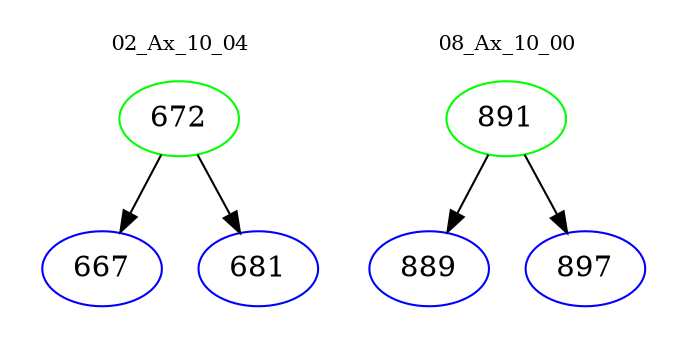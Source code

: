 digraph{
subgraph cluster_0 {
color = white
label = "02_Ax_10_04";
fontsize=10;
T0_672 [label="672", color="green"]
T0_672 -> T0_667 [color="black"]
T0_667 [label="667", color="blue"]
T0_672 -> T0_681 [color="black"]
T0_681 [label="681", color="blue"]
}
subgraph cluster_1 {
color = white
label = "08_Ax_10_00";
fontsize=10;
T1_891 [label="891", color="green"]
T1_891 -> T1_889 [color="black"]
T1_889 [label="889", color="blue"]
T1_891 -> T1_897 [color="black"]
T1_897 [label="897", color="blue"]
}
}
